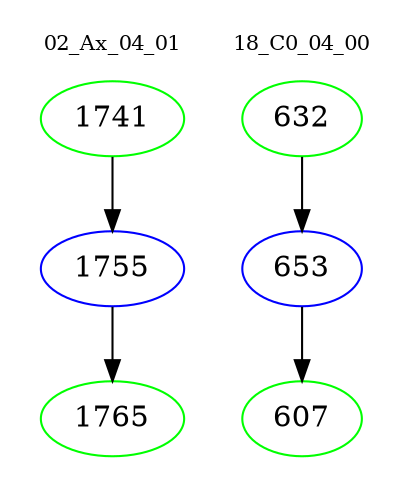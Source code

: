 digraph{
subgraph cluster_0 {
color = white
label = "02_Ax_04_01";
fontsize=10;
T0_1741 [label="1741", color="green"]
T0_1741 -> T0_1755 [color="black"]
T0_1755 [label="1755", color="blue"]
T0_1755 -> T0_1765 [color="black"]
T0_1765 [label="1765", color="green"]
}
subgraph cluster_1 {
color = white
label = "18_C0_04_00";
fontsize=10;
T1_632 [label="632", color="green"]
T1_632 -> T1_653 [color="black"]
T1_653 [label="653", color="blue"]
T1_653 -> T1_607 [color="black"]
T1_607 [label="607", color="green"]
}
}
